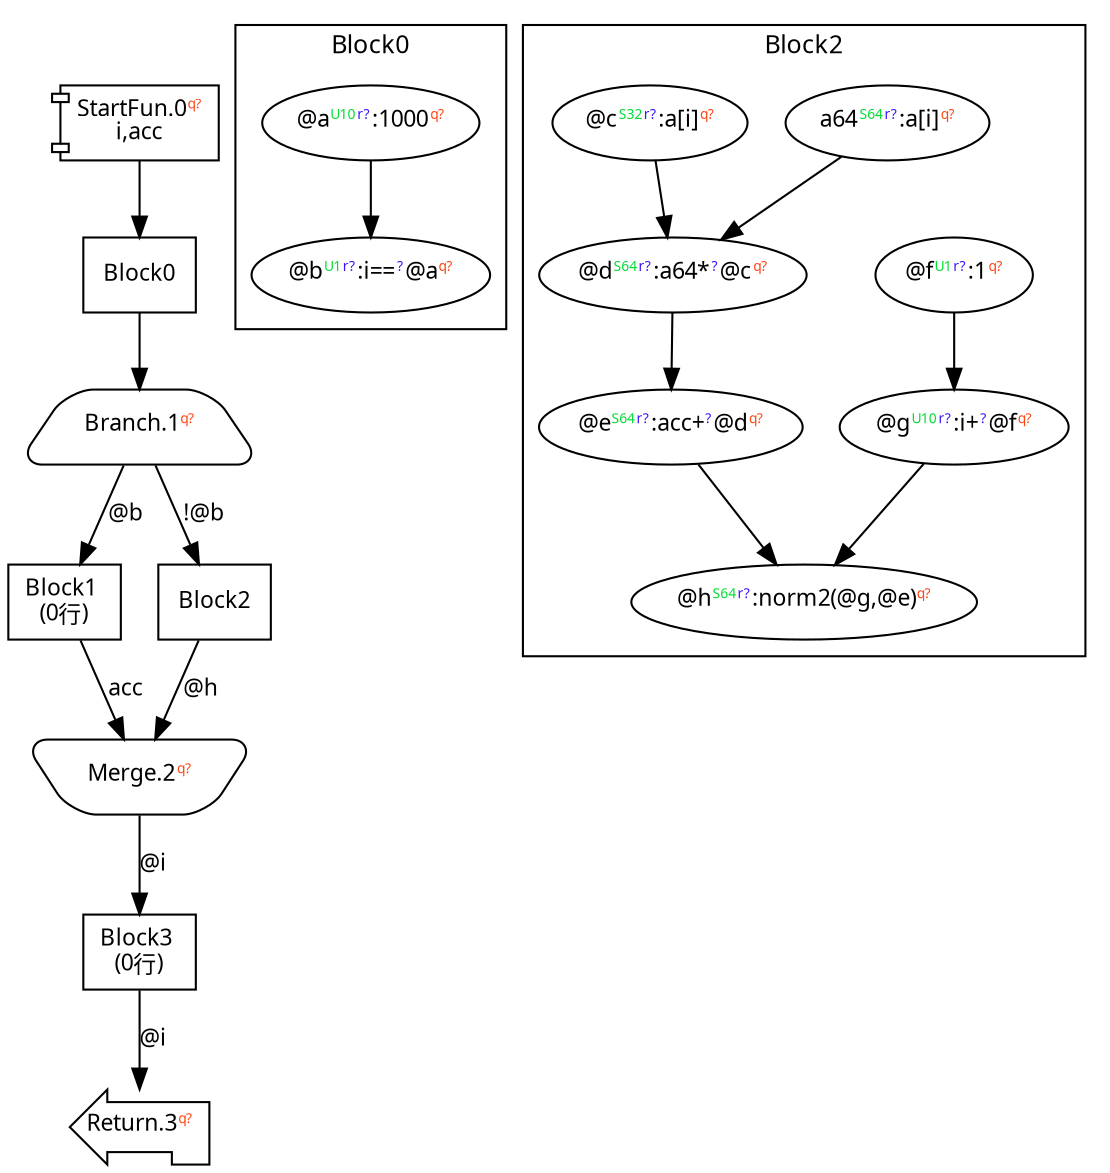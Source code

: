 digraph Program_ {
graph [fontname = "Monaco", fontsize = 12, ranksep = 0.5];
node [shape = box, fontname = "Monaco", fontsize = 11; colorscheme = pastel19];
edge [fontname = "Monaco", fontsize = 11; colorscheme = pastel19];
Jump0[label = <StartFun.0<font color="#ff4411" point-size="8"><sup>q?</sup></font><br/>i,acc>; shape = component];
Jump0 -> Block0;
Jump1[
  label = <Branch.1<font color="#ff4411" point-size="8"><sup>q?</sup></font>>;
  shape = trapezium; style = rounded;
];
Block0 -> Jump1;
Jump1 -> Block1 [label="@b"];
Jump1 -> Block2 [label="!@b"];
Jump2[label = <Merge.2<font color="#ff4411" point-size="8"><sup>q?</sup></font>>; shape = invtrapezium; style = rounded];
Block1 -> Jump2 [label="acc"];Block2 -> Jump2 [label="@h"];
Jump2 -> Block3 [label="@i"];
Jump3[label = <Return.3<font color="#ff4411" point-size="8"><sup>q?</sup></font>>; shape = lpromoter];
Block3 -> Jump3 [label="@i"];
Block0 [label = "Block0"];
Block1 [label = "Block1\l(0行)"]
Block2 [label = "Block2"];
Block3 [label = "Block3\l(0行)"]
subgraph cluster_dfg_Block0{
node [shape = oval];
label = "Block0";
ndBlock0_0 [label=<@a<font color="#00dd33" point-size="8"><sup>U10</sup></font><font color="#3311ff" point-size="8"><sup>r?</sup></font>:1000<font color="#ff4411" point-size="8"><sup>q?</sup></font>>];ndBlock0_1 [label=<@b<font color="#00dd33" point-size="8"><sup>U1</sup></font><font color="#3311ff" point-size="8"><sup>r?</sup></font>:i==<font color="#3311ff" point-size="8"><sup>?</sup></font>@a<font color="#ff4411" point-size="8"><sup>q?</sup></font>>];ndBlock0_0 -> ndBlock0_1;
}subgraph cluster_dfg_Block2{
node [shape = oval];
label = "Block2";
ndBlock2_0 [label=<@h<font color="#00dd33" point-size="8"><sup>S64</sup></font><font color="#3311ff" point-size="8"><sup>r?</sup></font>:norm2(@g,@e)<font color="#ff4411" point-size="8"><sup>q?</sup></font>>];ndBlock2_1 [label=<a64<font color="#00dd33" point-size="8"><sup>S64</sup></font><font color="#3311ff" point-size="8"><sup>r?</sup></font>:a[i]<font color="#ff4411" point-size="8"><sup>q?</sup></font>>];ndBlock2_2 [label=<@d<font color="#00dd33" point-size="8"><sup>S64</sup></font><font color="#3311ff" point-size="8"><sup>r?</sup></font>:a64*<font color="#3311ff" point-size="8"><sup>?</sup></font>@c<font color="#ff4411" point-size="8"><sup>q?</sup></font>>];ndBlock2_3 [label=<@f<font color="#00dd33" point-size="8"><sup>U1</sup></font><font color="#3311ff" point-size="8"><sup>r?</sup></font>:1<font color="#ff4411" point-size="8"><sup>q?</sup></font>>];ndBlock2_4 [label=<@e<font color="#00dd33" point-size="8"><sup>S64</sup></font><font color="#3311ff" point-size="8"><sup>r?</sup></font>:acc+<font color="#3311ff" point-size="8"><sup>?</sup></font>@d<font color="#ff4411" point-size="8"><sup>q?</sup></font>>];ndBlock2_5 [label=<@g<font color="#00dd33" point-size="8"><sup>U10</sup></font><font color="#3311ff" point-size="8"><sup>r?</sup></font>:i+<font color="#3311ff" point-size="8"><sup>?</sup></font>@f<font color="#ff4411" point-size="8"><sup>q?</sup></font>>];ndBlock2_6 [label=<@c<font color="#00dd33" point-size="8"><sup>S32</sup></font><font color="#3311ff" point-size="8"><sup>r?</sup></font>:a[i]<font color="#ff4411" point-size="8"><sup>q?</sup></font>>];ndBlock2_1 -> ndBlock2_2;
ndBlock2_6 -> ndBlock2_2;
ndBlock2_2 -> ndBlock2_4;
ndBlock2_3 -> ndBlock2_5;
ndBlock2_4 -> ndBlock2_0;
ndBlock2_5 -> ndBlock2_0;
}}
